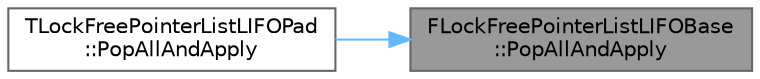 digraph "FLockFreePointerListLIFOBase::PopAllAndApply"
{
 // INTERACTIVE_SVG=YES
 // LATEX_PDF_SIZE
  bgcolor="transparent";
  edge [fontname=Helvetica,fontsize=10,labelfontname=Helvetica,labelfontsize=10];
  node [fontname=Helvetica,fontsize=10,shape=box,height=0.2,width=0.4];
  rankdir="RL";
  Node1 [id="Node000001",label="FLockFreePointerListLIFOBase\l::PopAllAndApply",height=0.2,width=0.4,color="gray40", fillcolor="grey60", style="filled", fontcolor="black",tooltip=" "];
  Node1 -> Node2 [id="edge1_Node000001_Node000002",dir="back",color="steelblue1",style="solid",tooltip=" "];
  Node2 [id="Node000002",label="TLockFreePointerListLIFOPad\l::PopAllAndApply",height=0.2,width=0.4,color="grey40", fillcolor="white", style="filled",URL="$dc/d66/classTLockFreePointerListLIFOPad.html#ac1d8ef96bcbf5ea7a0a0fff3b1c7e322",tooltip="Pop all items from the list and call a functor for each of them."];
}
